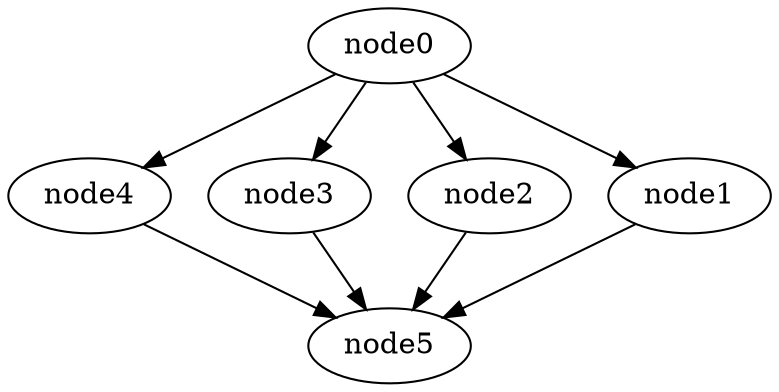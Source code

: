 digraph g{
	node5
	node4 -> node5
	node3 -> node5
	node2 -> node5
	node1 -> node5
	node0 -> node4
	node0 -> node3
	node0 -> node2
	node0 -> node1
}
